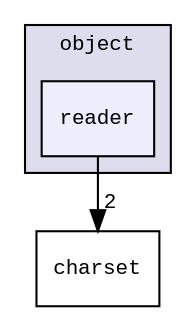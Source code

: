 digraph "src/object/reader" {
  compound=true
  node [ fontsize="10", fontname="CourierNew"];
  edge [ labelfontsize="10", labelfontname="CourierNew"];
  subgraph clusterdir_bb043af75e54e1af3032f67529bb720c {
    graph [ bgcolor="#ddddee", pencolor="black", label="object" fontname="CourierNew", fontsize="10", URL="dir_bb043af75e54e1af3032f67529bb720c.html"]
  dir_9883bd23fa1cfe5decd397fb15b3d246 [shape=box, label="reader", style="filled", fillcolor="#eeeeff", pencolor="black", URL="dir_9883bd23fa1cfe5decd397fb15b3d246.html"];
  }
  dir_4309fc6147da60689ff8fae5076fed27 [shape=box label="charset" URL="dir_4309fc6147da60689ff8fae5076fed27.html"];
  dir_9883bd23fa1cfe5decd397fb15b3d246->dir_4309fc6147da60689ff8fae5076fed27 [headlabel="2", labeldistance=1.5 headhref="dir_000024_000003.html"];
}
